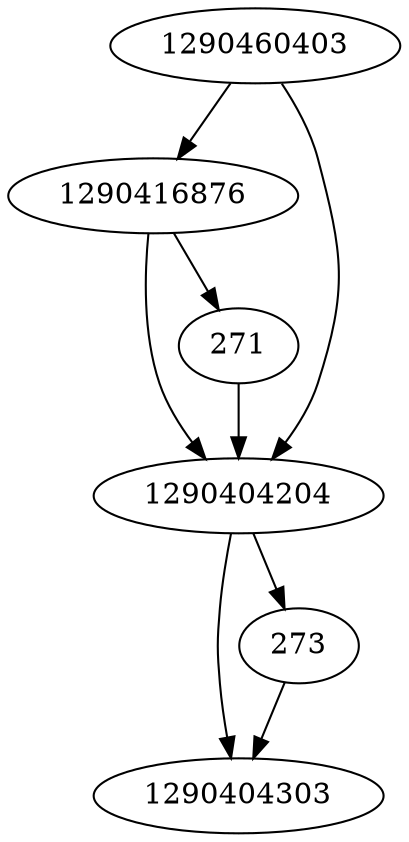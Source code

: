 strict digraph  {
1290416876;
1290404204;
271;
1290404303;
273;
1290460403;
1290416876 -> 271;
1290416876 -> 1290404204;
1290404204 -> 1290404303;
1290404204 -> 273;
271 -> 1290404204;
273 -> 1290404303;
1290460403 -> 1290404204;
1290460403 -> 1290416876;
}
